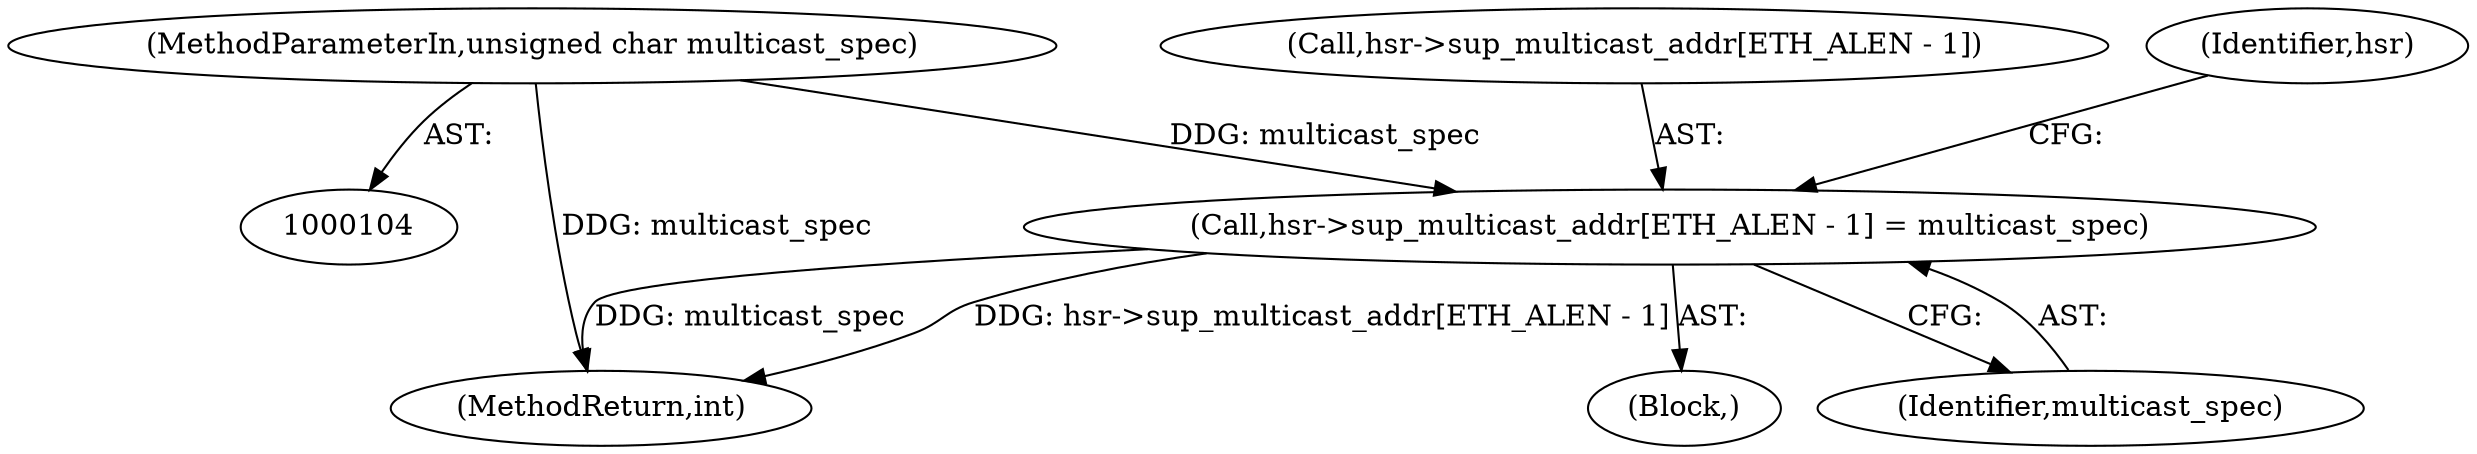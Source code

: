 digraph "0_linux_6caabe7f197d3466d238f70915d65301f1716626@array" {
"1000196" [label="(Call,hsr->sup_multicast_addr[ETH_ALEN - 1] = multicast_spec)"];
"1000107" [label="(MethodParameterIn,unsigned char multicast_spec)"];
"1000272" [label="(MethodReturn,int)"];
"1000197" [label="(Call,hsr->sup_multicast_addr[ETH_ALEN - 1])"];
"1000207" [label="(Identifier,hsr)"];
"1000109" [label="(Block,)"];
"1000204" [label="(Identifier,multicast_spec)"];
"1000196" [label="(Call,hsr->sup_multicast_addr[ETH_ALEN - 1] = multicast_spec)"];
"1000107" [label="(MethodParameterIn,unsigned char multicast_spec)"];
"1000196" -> "1000109"  [label="AST: "];
"1000196" -> "1000204"  [label="CFG: "];
"1000197" -> "1000196"  [label="AST: "];
"1000204" -> "1000196"  [label="AST: "];
"1000207" -> "1000196"  [label="CFG: "];
"1000196" -> "1000272"  [label="DDG: hsr->sup_multicast_addr[ETH_ALEN - 1]"];
"1000196" -> "1000272"  [label="DDG: multicast_spec"];
"1000107" -> "1000196"  [label="DDG: multicast_spec"];
"1000107" -> "1000104"  [label="AST: "];
"1000107" -> "1000272"  [label="DDG: multicast_spec"];
}

